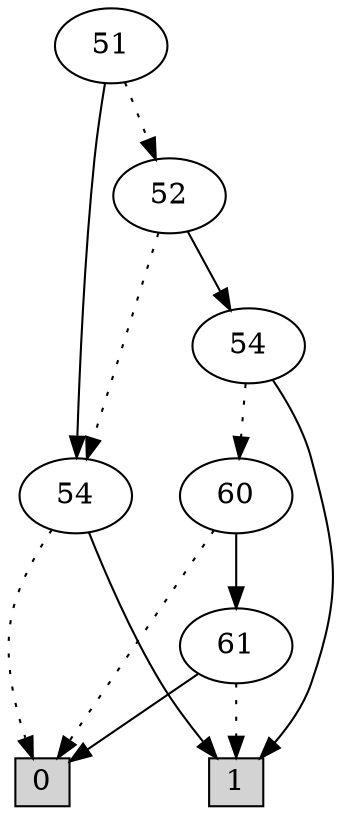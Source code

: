 digraph G {
0 [shape=box, label="0", style=filled, shape=box, height=0.3, width=0.3];
1 [shape=box, label="1", style=filled, shape=box, height=0.3, width=0.3];
4033 [label="51"];
4033 -> 4032 [style=dotted];
4033 -> 110 [style=filled];
4032 [label="52"];
4032 -> 110 [style=dotted];
4032 -> 4031 [style=filled];
110 [label="54"];
110 -> 0 [style=dotted];
110 -> 1 [style=filled];
4031 [label="54"];
4031 -> 853 [style=dotted];
4031 -> 1 [style=filled];
853 [label="60"];
853 -> 0 [style=dotted];
853 -> 125 [style=filled];
125 [label="61"];
125 -> 1 [style=dotted];
125 -> 0 [style=filled];
}
